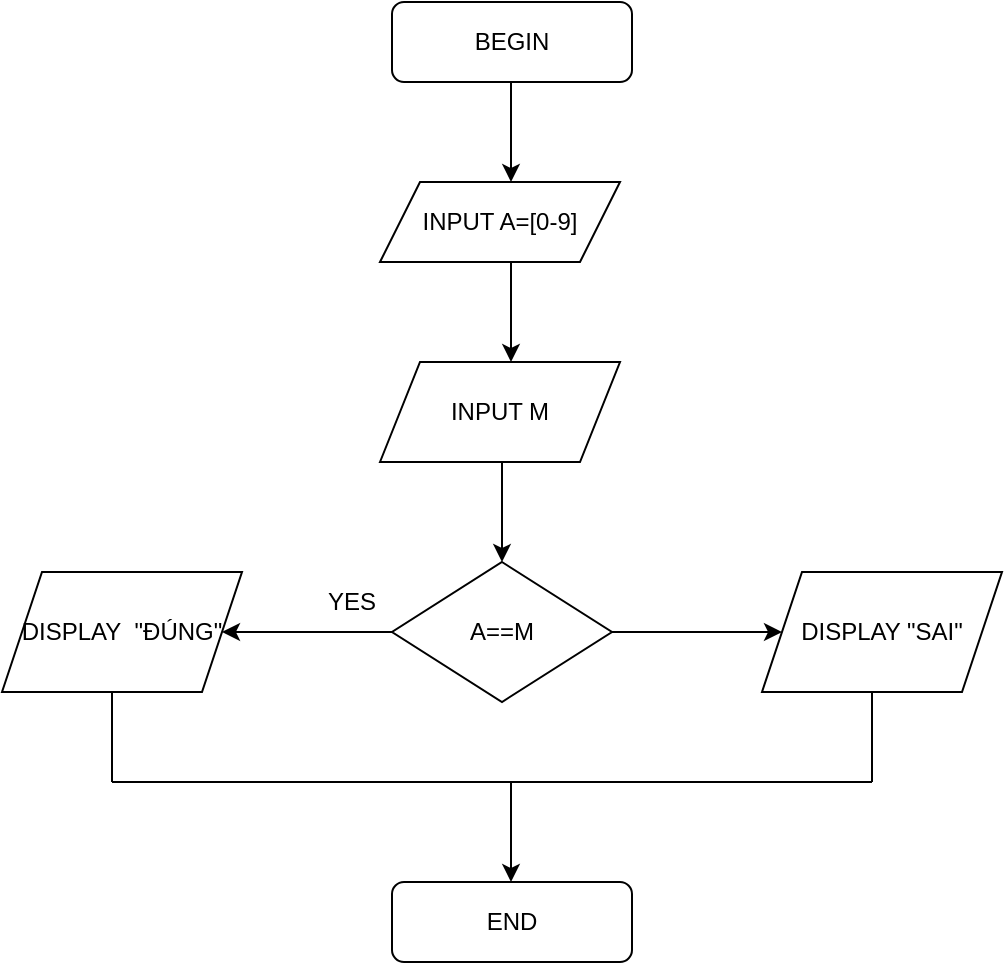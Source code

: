 <mxfile version="13.10.4" type="device"><diagram id="OnVqLIHbIfkWHa2T9AjT" name="Page-1"><mxGraphModel dx="824" dy="476" grid="1" gridSize="10" guides="1" tooltips="1" connect="1" arrows="1" fold="1" page="1" pageScale="1" pageWidth="827" pageHeight="1169" math="0" shadow="0"><root><mxCell id="0"/><mxCell id="1" parent="0"/><mxCell id="BvkBhgy15Rzqjo1qQFiQ-1" value="BEGIN" style="rounded=1;whiteSpace=wrap;html=1;" vertex="1" parent="1"><mxGeometry x="300" y="20" width="120" height="40" as="geometry"/></mxCell><mxCell id="BvkBhgy15Rzqjo1qQFiQ-2" value="" style="endArrow=classic;html=1;" edge="1" parent="1"><mxGeometry width="50" height="50" relative="1" as="geometry"><mxPoint x="359.5" y="60" as="sourcePoint"/><mxPoint x="359.5" y="110" as="targetPoint"/></mxGeometry></mxCell><mxCell id="BvkBhgy15Rzqjo1qQFiQ-3" value="INPUT A=[0-9]" style="shape=parallelogram;perimeter=parallelogramPerimeter;whiteSpace=wrap;html=1;fixedSize=1;" vertex="1" parent="1"><mxGeometry x="294" y="110" width="120" height="40" as="geometry"/></mxCell><mxCell id="BvkBhgy15Rzqjo1qQFiQ-4" value="" style="endArrow=classic;html=1;" edge="1" parent="1"><mxGeometry width="50" height="50" relative="1" as="geometry"><mxPoint x="359.5" y="150" as="sourcePoint"/><mxPoint x="359.5" y="200" as="targetPoint"/></mxGeometry></mxCell><mxCell id="BvkBhgy15Rzqjo1qQFiQ-8" value="" style="edgeStyle=orthogonalEdgeStyle;rounded=0;orthogonalLoop=1;jettySize=auto;html=1;" edge="1" parent="1" source="BvkBhgy15Rzqjo1qQFiQ-6" target="BvkBhgy15Rzqjo1qQFiQ-7"><mxGeometry relative="1" as="geometry"><Array as="points"><mxPoint x="355" y="260"/><mxPoint x="355" y="260"/></Array></mxGeometry></mxCell><mxCell id="BvkBhgy15Rzqjo1qQFiQ-6" value="INPUT M" style="shape=parallelogram;perimeter=parallelogramPerimeter;whiteSpace=wrap;html=1;fixedSize=1;" vertex="1" parent="1"><mxGeometry x="294" y="200" width="120" height="50" as="geometry"/></mxCell><mxCell id="BvkBhgy15Rzqjo1qQFiQ-10" value="" style="edgeStyle=orthogonalEdgeStyle;rounded=0;orthogonalLoop=1;jettySize=auto;html=1;" edge="1" parent="1" source="BvkBhgy15Rzqjo1qQFiQ-7" target="BvkBhgy15Rzqjo1qQFiQ-9"><mxGeometry relative="1" as="geometry"/></mxCell><mxCell id="BvkBhgy15Rzqjo1qQFiQ-13" value="" style="edgeStyle=orthogonalEdgeStyle;rounded=0;orthogonalLoop=1;jettySize=auto;html=1;" edge="1" parent="1" source="BvkBhgy15Rzqjo1qQFiQ-7" target="BvkBhgy15Rzqjo1qQFiQ-12"><mxGeometry relative="1" as="geometry"/></mxCell><mxCell id="BvkBhgy15Rzqjo1qQFiQ-7" value="A==M" style="rhombus;whiteSpace=wrap;html=1;" vertex="1" parent="1"><mxGeometry x="300" y="300" width="110" height="70" as="geometry"/></mxCell><mxCell id="BvkBhgy15Rzqjo1qQFiQ-9" value="DISPLAY&amp;nbsp; &quot;ĐÚNG&quot;" style="shape=parallelogram;perimeter=parallelogramPerimeter;whiteSpace=wrap;html=1;fixedSize=1;" vertex="1" parent="1"><mxGeometry x="105" y="305" width="120" height="60" as="geometry"/></mxCell><mxCell id="BvkBhgy15Rzqjo1qQFiQ-11" value="YES" style="text;html=1;strokeColor=none;fillColor=none;align=center;verticalAlign=middle;whiteSpace=wrap;rounded=0;" vertex="1" parent="1"><mxGeometry x="260" y="310" width="40" height="20" as="geometry"/></mxCell><mxCell id="BvkBhgy15Rzqjo1qQFiQ-12" value="DISPLAY &quot;SAI&quot;" style="shape=parallelogram;perimeter=parallelogramPerimeter;whiteSpace=wrap;html=1;fixedSize=1;" vertex="1" parent="1"><mxGeometry x="485" y="305" width="120" height="60" as="geometry"/></mxCell><mxCell id="BvkBhgy15Rzqjo1qQFiQ-14" value="" style="endArrow=none;html=1;" edge="1" parent="1"><mxGeometry width="50" height="50" relative="1" as="geometry"><mxPoint x="160" y="410" as="sourcePoint"/><mxPoint x="160" y="365" as="targetPoint"/></mxGeometry></mxCell><mxCell id="BvkBhgy15Rzqjo1qQFiQ-15" value="" style="endArrow=none;html=1;" edge="1" parent="1"><mxGeometry width="50" height="50" relative="1" as="geometry"><mxPoint x="540" y="410" as="sourcePoint"/><mxPoint x="540" y="365" as="targetPoint"/><Array as="points"/></mxGeometry></mxCell><mxCell id="BvkBhgy15Rzqjo1qQFiQ-16" value="" style="endArrow=none;html=1;" edge="1" parent="1"><mxGeometry width="50" height="50" relative="1" as="geometry"><mxPoint x="160" y="410" as="sourcePoint"/><mxPoint x="540" y="410" as="targetPoint"/></mxGeometry></mxCell><mxCell id="BvkBhgy15Rzqjo1qQFiQ-18" value="" style="endArrow=classic;html=1;" edge="1" parent="1"><mxGeometry width="50" height="50" relative="1" as="geometry"><mxPoint x="359.5" y="410" as="sourcePoint"/><mxPoint x="359.5" y="460" as="targetPoint"/></mxGeometry></mxCell><mxCell id="BvkBhgy15Rzqjo1qQFiQ-19" value="END" style="rounded=1;whiteSpace=wrap;html=1;" vertex="1" parent="1"><mxGeometry x="300" y="460" width="120" height="40" as="geometry"/></mxCell></root></mxGraphModel></diagram></mxfile>